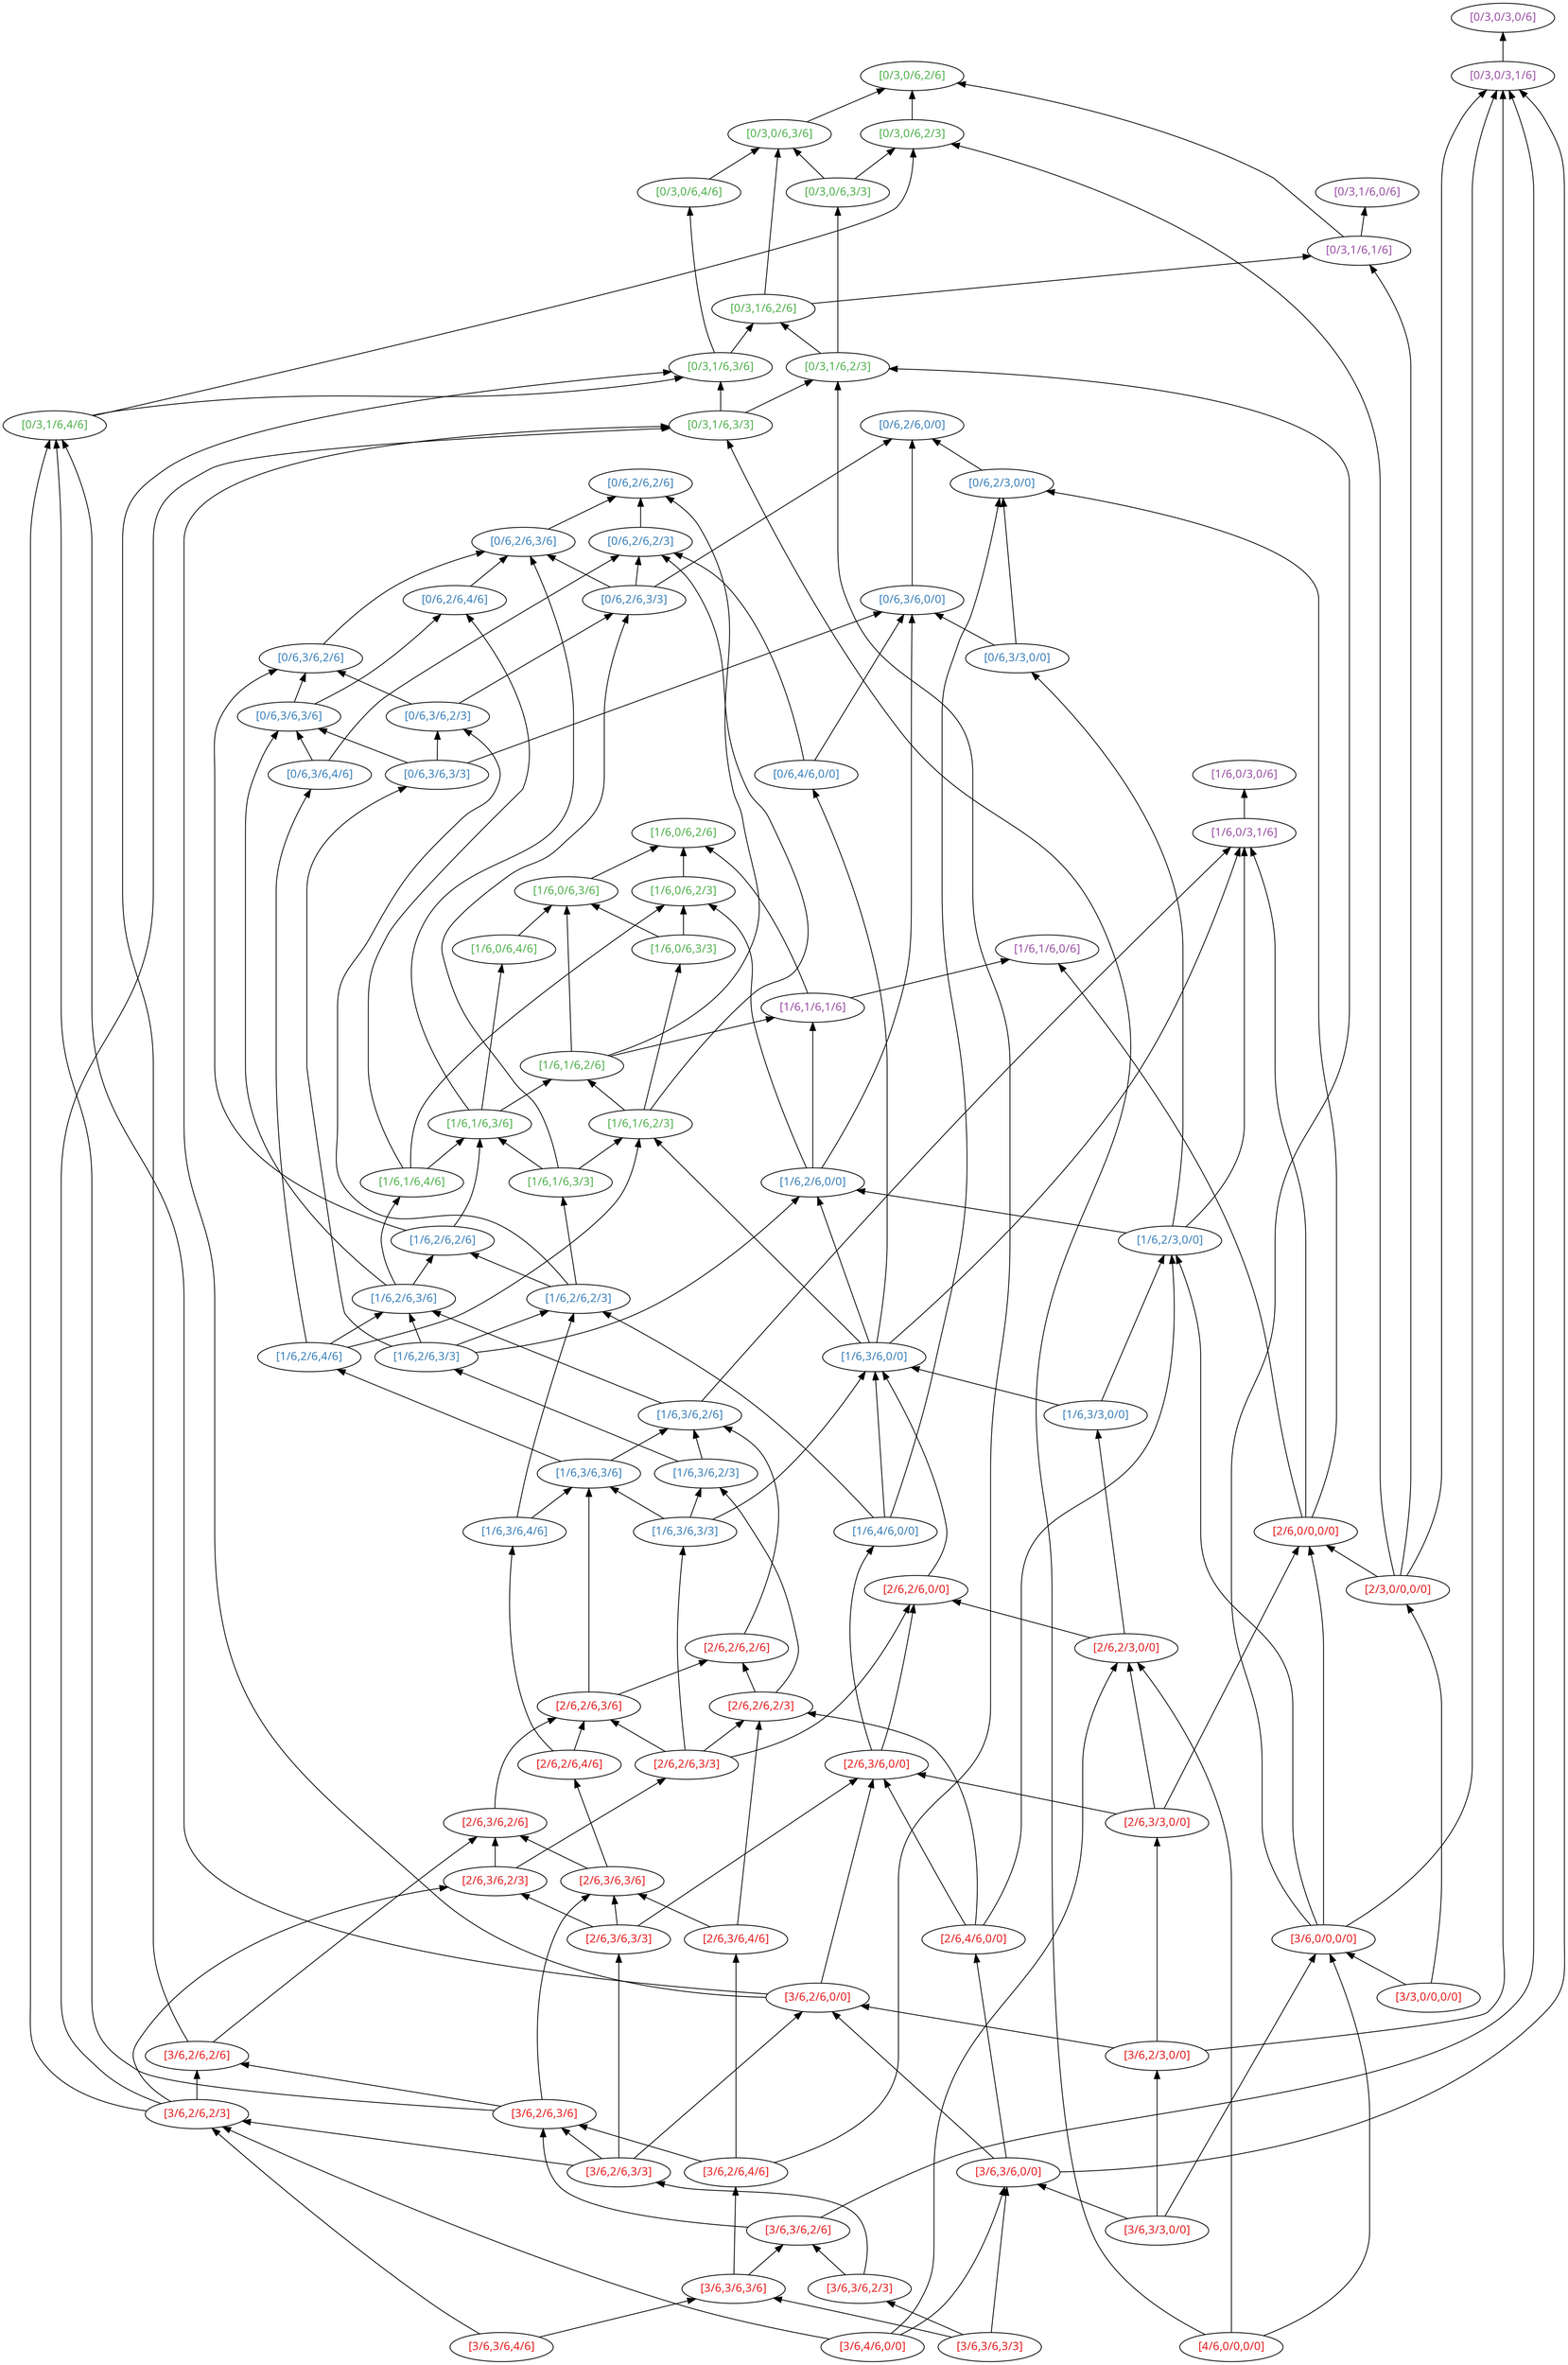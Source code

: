 strict digraph hasseD3 {
  rankdir=BT;
  node [colorscheme=set14, fontname="Helvetica:bold"];
  { rank=same;
    "[0/3,0/3,0/6]" [fontcolor=4];
  }
  { rank=same;
    "[0/3,0/3,1/6]" [fontcolor=4];
    "[0/3,0/6,2/6]" [fontcolor=3];
  }
  { rank=same;
    "[0/3,0/6,2/3]" [fontcolor=3];
    "[0/3,0/6,3/6]" [fontcolor=3];
  }
  { rank=same;
    "[0/3,0/6,3/3]" [fontcolor=3];
    "[0/3,0/6,4/6]" [fontcolor=3];
    "[0/3,1/6,0/6]" [fontcolor=4];
  }
  { rank=same;
    "[0/3,1/6,1/6]" [fontcolor=4];
  }
  { rank=same;
    "[0/3,1/6,2/6]" [fontcolor=3];
  }
  { rank=same;
    "[0/3,1/6,2/3]" [fontcolor=3];
    "[0/3,1/6,3/6]" [fontcolor=3];
  }
  { rank=same;
    "[0/3,1/6,3/3]" [fontcolor=3];
    "[0/3,1/6,4/6]" [fontcolor=3];
    "[0/6,2/6,0/0]" [fontcolor=2];
  }
  { rank=same;
    "[0/6,2/3,0/0]" [fontcolor=2];
    "[0/6,2/6,2/6]" [fontcolor=2];
  }
  { rank=same;
    "[0/6,2/6,2/3]" [fontcolor=2];
    "[0/6,2/6,3/6]" [fontcolor=2];
  }
  { rank=same;
    "[0/6,2/6,3/3]" [fontcolor=2];
    "[0/6,2/6,4/6]" [fontcolor=2];
    "[0/6,3/6,0/0]" [fontcolor=2];
  }
  { rank=same;
    "[0/6,3/3,0/0]" [fontcolor=2];
    "[0/6,3/6,2/6]" [fontcolor=2];
  }
  { rank=same;
    "[0/6,3/6,2/3]" [fontcolor=2];
    "[0/6,3/6,3/6]" [fontcolor=2];
  }
  { rank=same;
    "[0/6,3/6,3/3]" [fontcolor=2];
    "[0/6,3/6,4/6]" [fontcolor=2];
    "[0/6,4/6,0/0]" [fontcolor=2];
    "[1/6,0/3,0/6]" [fontcolor=4];
  }
  { rank=same;
    "[1/6,0/3,1/6]" [fontcolor=4];
    "[1/6,0/6,2/6]" [fontcolor=3];
  }
  { rank=same;
    "[1/6,0/6,2/3]" [fontcolor=3];
    "[1/6,0/6,3/6]" [fontcolor=3];
  }
  { rank=same;
    "[1/6,0/6,3/3]" [fontcolor=3];
    "[1/6,0/6,4/6]" [fontcolor=3];
    "[1/6,1/6,0/6]" [fontcolor=4];
  }
  { rank=same;
    "[1/6,1/6,1/6]" [fontcolor=4];
  }
  { rank=same;
    "[1/6,1/6,2/6]" [fontcolor=3];
  }
  { rank=same;
    "[1/6,1/6,2/3]" [fontcolor=3];
    "[1/6,1/6,3/6]" [fontcolor=3];
  }
  { rank=same;
    "[1/6,1/6,3/3]" [fontcolor=3];
    "[1/6,1/6,4/6]" [fontcolor=3];
    "[1/6,2/6,0/0]" [fontcolor=2];
  }
  { rank=same;
    "[1/6,2/3,0/0]" [fontcolor=2];
    "[1/6,2/6,2/6]" [fontcolor=2];
  }
  { rank=same;
    "[1/6,2/6,2/3]" [fontcolor=2];
    "[1/6,2/6,3/6]" [fontcolor=2];
  }
  { rank=same;
    "[1/6,2/6,3/3]" [fontcolor=2];
    "[1/6,2/6,4/6]" [fontcolor=2];
    "[1/6,3/6,0/0]" [fontcolor=2];
  }
  { rank=same;
    "[1/6,3/3,0/0]" [fontcolor=2];
    "[1/6,3/6,2/6]" [fontcolor=2];
  }
  { rank=same;
    "[1/6,3/6,2/3]" [fontcolor=2];
    "[1/6,3/6,3/6]" [fontcolor=2];
  }
  { rank=same;
    "[1/6,3/6,3/3]" [fontcolor=2];
    "[1/6,3/6,4/6]" [fontcolor=2];
    "[1/6,4/6,0/0]" [fontcolor=2];
    "[2/6,0/0,0/0]" [fontcolor=1];
  }
  { rank=same;
    "[2/3,0/0,0/0]" [fontcolor=1];
    "[2/6,2/6,0/0]" [fontcolor=1];
  }
  { rank=same;
    "[2/6,2/3,0/0]" [fontcolor=1];
    "[2/6,2/6,2/6]" [fontcolor=1];
  }
  { rank=same;
    "[2/6,2/6,2/3]" [fontcolor=1];
    "[2/6,2/6,3/6]" [fontcolor=1];
  }
  { rank=same;
    "[2/6,2/6,3/3]" [fontcolor=1];
    "[2/6,2/6,4/6]" [fontcolor=1];
    "[2/6,3/6,0/0]" [fontcolor=1];
  }
  { rank=same;
    "[2/6,3/3,0/0]" [fontcolor=1];
    "[2/6,3/6,2/6]" [fontcolor=1];
  }
  { rank=same;
    "[2/6,3/6,2/3]" [fontcolor=1];
    "[2/6,3/6,3/6]" [fontcolor=1];
  }
  { rank=same;
    "[2/6,3/6,3/3]" [fontcolor=1];
    "[2/6,3/6,4/6]" [fontcolor=1];
    "[2/6,4/6,0/0]" [fontcolor=1];
    "[3/6,0/0,0/0]" [fontcolor=1];
  }
  { rank=same;
    "[3/3,0/0,0/0]" [fontcolor=1];
    "[3/6,2/6,0/0]" [fontcolor=1];
  }
  { rank=same;
    "[3/6,2/3,0/0]" [fontcolor=1];
    "[3/6,2/6,2/6]" [fontcolor=1];
  }
  { rank=same;
    "[3/6,2/6,2/3]" [fontcolor=1];
    "[3/6,2/6,3/6]" [fontcolor=1];
  }
  { rank=same;
    "[3/6,2/6,3/3]" [fontcolor=1];
    "[3/6,2/6,4/6]" [fontcolor=1];
    "[3/6,3/6,0/0]" [fontcolor=1];
  }
  { rank=same;
    "[3/6,3/3,0/0]" [fontcolor=1];
    "[3/6,3/6,2/6]" [fontcolor=1];
  }
  { rank=same;
    "[3/6,3/6,2/3]" [fontcolor=1];
    "[3/6,3/6,3/6]" [fontcolor=1];
  }
  { rank=same;
    "[3/6,3/6,3/3]" [fontcolor=1];
    "[3/6,3/6,4/6]" [fontcolor=1];
    "[3/6,4/6,0/0]" [fontcolor=1];
    "[4/6,0/0,0/0]" [fontcolor=1];
  }
  "[4/6,0/0,0/0]" -> "[3/6,0/0,0/0]";
  "[4/6,0/0,0/0]" -> "[2/6,2/3,0/0]";
  "[4/6,0/0,0/0]" -> "[0/3,1/6,3/3]";
  "[3/6,4/6,0/0]" -> "[3/6,3/6,0/0]";
  "[3/6,4/6,0/0]" -> "[3/6,2/6,2/3]";
  "[3/6,4/6,0/0]" -> "[2/6,2/3,0/0]";
  "[3/6,3/6,4/6]" -> "[3/6,3/6,3/6]";
  "[3/6,3/6,4/6]" -> "[3/6,2/6,2/3]";
  "[3/6,3/6,3/3]" -> "[3/6,3/6,3/6]";
  "[3/6,3/6,3/3]" -> "[3/6,3/6,2/3]";
  "[3/6,3/6,3/3]" -> "[3/6,3/6,0/0]";
  "[3/6,3/6,3/6]" -> "[3/6,3/6,2/6]";
  "[3/6,3/6,3/6]" -> "[3/6,2/6,4/6]";
  "[3/6,3/6,2/3]" -> "[3/6,3/6,2/6]";
  "[3/6,3/6,2/3]" -> "[3/6,2/6,3/3]";
  "[3/6,3/6,2/6]" -> "[3/6,2/6,3/6]";
  "[3/6,3/6,2/6]" -> "[0/3,0/3,1/6]";
  "[3/6,3/3,0/0]" -> "[3/6,3/6,0/0]";
  "[3/6,3/3,0/0]" -> "[3/6,2/3,0/0]";
  "[3/6,3/3,0/0]" -> "[3/6,0/0,0/0]";
  "[3/6,3/6,0/0]" -> "[3/6,2/6,0/0]";
  "[3/6,3/6,0/0]" -> "[2/6,4/6,0/0]";
  "[3/6,3/6,0/0]" -> "[0/3,0/3,1/6]";
  "[3/6,2/6,4/6]" -> "[3/6,2/6,3/6]";
  "[3/6,2/6,4/6]" -> "[2/6,3/6,4/6]";
  "[3/6,2/6,4/6]" -> "[0/3,1/6,2/3]";
  "[3/6,2/6,3/3]" -> "[3/6,2/6,3/6]";
  "[3/6,2/6,3/3]" -> "[3/6,2/6,2/3]";
  "[3/6,2/6,3/3]" -> "[3/6,2/6,0/0]";
  "[3/6,2/6,3/3]" -> "[2/6,3/6,3/3]";
  "[3/6,2/6,3/6]" -> "[3/6,2/6,2/6]";
  "[3/6,2/6,3/6]" -> "[2/6,3/6,3/6]";
  "[3/6,2/6,3/6]" -> "[0/3,1/6,4/6]";
  "[3/6,2/6,2/3]" -> "[3/6,2/6,2/6]";
  "[3/6,2/6,2/3]" -> "[2/6,3/6,2/3]";
  "[3/6,2/6,2/3]" -> "[0/3,1/6,4/6]";
  "[3/6,2/6,2/3]" -> "[0/3,1/6,3/3]";
  "[3/6,2/6,2/6]" -> "[2/6,3/6,2/6]";
  "[3/6,2/6,2/6]" -> "[0/3,1/6,3/6]";
  "[3/6,2/3,0/0]" -> "[3/6,2/6,0/0]";
  "[3/6,2/3,0/0]" -> "[2/6,3/3,0/0]";
  "[3/6,2/3,0/0]" -> "[0/3,0/3,1/6]";
  "[3/6,2/6,0/0]" -> "[2/6,3/6,0/0]";
  "[3/6,2/6,0/0]" -> "[0/3,1/6,4/6]";
  "[3/6,2/6,0/0]" -> "[0/3,1/6,3/3]";
  "[3/3,0/0,0/0]" -> "[3/6,0/0,0/0]";
  "[3/3,0/0,0/0]" -> "[2/3,0/0,0/0]";
  "[3/6,0/0,0/0]" -> "[2/6,0/0,0/0]";
  "[3/6,0/0,0/0]" -> "[1/6,2/3,0/0]";
  "[3/6,0/0,0/0]" -> "[0/3,1/6,2/3]";
  "[3/6,0/0,0/0]" -> "[0/3,0/3,1/6]";
  "[2/6,4/6,0/0]" -> "[2/6,3/6,0/0]";
  "[2/6,4/6,0/0]" -> "[2/6,2/6,2/3]";
  "[2/6,4/6,0/0]" -> "[1/6,2/3,0/0]";
  "[2/6,3/6,4/6]" -> "[2/6,3/6,3/6]";
  "[2/6,3/6,4/6]" -> "[2/6,2/6,2/3]";
  "[2/6,3/6,3/3]" -> "[2/6,3/6,3/6]";
  "[2/6,3/6,3/3]" -> "[2/6,3/6,2/3]";
  "[2/6,3/6,3/3]" -> "[2/6,3/6,0/0]";
  "[2/6,3/6,3/6]" -> "[2/6,3/6,2/6]";
  "[2/6,3/6,3/6]" -> "[2/6,2/6,4/6]";
  "[2/6,3/6,2/3]" -> "[2/6,3/6,2/6]";
  "[2/6,3/6,2/3]" -> "[2/6,2/6,3/3]";
  "[2/6,3/6,2/6]" -> "[2/6,2/6,3/6]";
  "[2/6,3/3,0/0]" -> "[2/6,3/6,0/0]";
  "[2/6,3/3,0/0]" -> "[2/6,2/3,0/0]";
  "[2/6,3/3,0/0]" -> "[2/6,0/0,0/0]";
  "[2/6,3/6,0/0]" -> "[2/6,2/6,0/0]";
  "[2/6,3/6,0/0]" -> "[1/6,4/6,0/0]";
  "[2/6,2/6,4/6]" -> "[2/6,2/6,3/6]";
  "[2/6,2/6,4/6]" -> "[1/6,3/6,4/6]";
  "[2/6,2/6,3/3]" -> "[2/6,2/6,3/6]";
  "[2/6,2/6,3/3]" -> "[2/6,2/6,2/3]";
  "[2/6,2/6,3/3]" -> "[2/6,2/6,0/0]";
  "[2/6,2/6,3/3]" -> "[1/6,3/6,3/3]";
  "[2/6,2/6,3/6]" -> "[2/6,2/6,2/6]";
  "[2/6,2/6,3/6]" -> "[1/6,3/6,3/6]";
  "[2/6,2/6,2/3]" -> "[2/6,2/6,2/6]";
  "[2/6,2/6,2/3]" -> "[1/6,3/6,2/3]";
  "[2/6,2/6,2/6]" -> "[1/6,3/6,2/6]";
  "[2/6,2/3,0/0]" -> "[2/6,2/6,0/0]";
  "[2/6,2/3,0/0]" -> "[1/6,3/3,0/0]";
  "[2/6,2/6,0/0]" -> "[1/6,3/6,0/0]";
  "[2/3,0/0,0/0]" -> "[2/6,0/0,0/0]";
  "[2/3,0/0,0/0]" -> "[0/3,1/6,1/6]";
  "[2/3,0/0,0/0]" -> "[0/3,0/6,2/3]";
  "[2/3,0/0,0/0]" -> "[0/3,0/3,1/6]";
  "[2/6,0/0,0/0]" -> "[1/6,1/6,0/6]";
  "[2/6,0/0,0/0]" -> "[1/6,0/3,1/6]";
  "[2/6,0/0,0/0]" -> "[0/6,2/3,0/0]";
  "[1/6,4/6,0/0]" -> "[1/6,3/6,0/0]";
  "[1/6,4/6,0/0]" -> "[1/6,2/6,2/3]";
  "[1/6,4/6,0/0]" -> "[0/6,2/3,0/0]";
  "[1/6,3/6,4/6]" -> "[1/6,3/6,3/6]";
  "[1/6,3/6,4/6]" -> "[1/6,2/6,2/3]";
  "[1/6,3/6,3/3]" -> "[1/6,3/6,3/6]";
  "[1/6,3/6,3/3]" -> "[1/6,3/6,2/3]";
  "[1/6,3/6,3/3]" -> "[1/6,3/6,0/0]";
  "[1/6,3/6,3/6]" -> "[1/6,3/6,2/6]";
  "[1/6,3/6,3/6]" -> "[1/6,2/6,4/6]";
  "[1/6,3/6,2/3]" -> "[1/6,3/6,2/6]";
  "[1/6,3/6,2/3]" -> "[1/6,2/6,3/3]";
  "[1/6,3/6,2/6]" -> "[1/6,2/6,3/6]";
  "[1/6,3/6,2/6]" -> "[1/6,0/3,1/6]";
  "[1/6,3/3,0/0]" -> "[1/6,3/6,0/0]";
  "[1/6,3/3,0/0]" -> "[1/6,2/3,0/0]";
  "[1/6,3/6,0/0]" -> "[1/6,2/6,0/0]";
  "[1/6,3/6,0/0]" -> "[1/6,1/6,2/3]";
  "[1/6,3/6,0/0]" -> "[1/6,0/3,1/6]";
  "[1/6,3/6,0/0]" -> "[0/6,4/6,0/0]";
  "[1/6,2/6,4/6]" -> "[1/6,2/6,3/6]";
  "[1/6,2/6,4/6]" -> "[1/6,1/6,2/3]";
  "[1/6,2/6,4/6]" -> "[0/6,3/6,4/6]";
  "[1/6,2/6,3/3]" -> "[1/6,2/6,3/6]";
  "[1/6,2/6,3/3]" -> "[1/6,2/6,2/3]";
  "[1/6,2/6,3/3]" -> "[1/6,2/6,0/0]";
  "[1/6,2/6,3/3]" -> "[0/6,3/6,3/3]";
  "[1/6,2/6,3/6]" -> "[1/6,2/6,2/6]";
  "[1/6,2/6,3/6]" -> "[1/6,1/6,4/6]";
  "[1/6,2/6,3/6]" -> "[0/6,3/6,3/6]";
  "[1/6,2/6,2/3]" -> "[1/6,2/6,2/6]";
  "[1/6,2/6,2/3]" -> "[1/6,1/6,3/3]";
  "[1/6,2/6,2/3]" -> "[0/6,3/6,2/3]";
  "[1/6,2/6,2/6]" -> "[1/6,1/6,3/6]";
  "[1/6,2/6,2/6]" -> "[0/6,3/6,2/6]";
  "[1/6,2/3,0/0]" -> "[1/6,2/6,0/0]";
  "[1/6,2/3,0/0]" -> "[1/6,0/3,1/6]";
  "[1/6,2/3,0/0]" -> "[0/6,3/3,0/0]";
  "[1/6,2/6,0/0]" -> "[1/6,1/6,1/6]";
  "[1/6,2/6,0/0]" -> "[1/6,0/6,2/3]";
  "[1/6,2/6,0/0]" -> "[0/6,3/6,0/0]";
  "[1/6,1/6,4/6]" -> "[1/6,1/6,3/6]";
  "[1/6,1/6,4/6]" -> "[1/6,0/6,2/3]";
  "[1/6,1/6,4/6]" -> "[0/6,2/6,4/6]";
  "[1/6,1/6,3/3]" -> "[1/6,1/6,3/6]";
  "[1/6,1/6,3/3]" -> "[1/6,1/6,2/3]";
  "[1/6,1/6,3/3]" -> "[0/6,2/6,3/3]";
  "[1/6,1/6,3/6]" -> "[1/6,1/6,2/6]";
  "[1/6,1/6,3/6]" -> "[1/6,0/6,4/6]";
  "[1/6,1/6,3/6]" -> "[0/6,2/6,3/6]";
  "[1/6,1/6,2/3]" -> "[1/6,1/6,2/6]";
  "[1/6,1/6,2/3]" -> "[1/6,0/6,3/3]";
  "[1/6,1/6,2/3]" -> "[0/6,2/6,2/3]";
  "[1/6,1/6,2/6]" -> "[1/6,1/6,1/6]";
  "[1/6,1/6,2/6]" -> "[1/6,0/6,3/6]";
  "[1/6,1/6,2/6]" -> "[0/6,2/6,2/6]";
  "[1/6,1/6,1/6]" -> "[1/6,1/6,0/6]";
  "[1/6,1/6,1/6]" -> "[1/6,0/6,2/6]";
  "[1/6,0/6,4/6]" -> "[1/6,0/6,3/6]";
  "[1/6,0/6,3/3]" -> "[1/6,0/6,3/6]";
  "[1/6,0/6,3/3]" -> "[1/6,0/6,2/3]";
  "[1/6,0/6,3/6]" -> "[1/6,0/6,2/6]";
  "[1/6,0/6,2/3]" -> "[1/6,0/6,2/6]";
  "[1/6,0/3,1/6]" -> "[1/6,0/3,0/6]";
  "[0/6,4/6,0/0]" -> "[0/6,3/6,0/0]";
  "[0/6,4/6,0/0]" -> "[0/6,2/6,2/3]";
  "[0/6,3/6,4/6]" -> "[0/6,3/6,3/6]";
  "[0/6,3/6,4/6]" -> "[0/6,2/6,2/3]";
  "[0/6,3/6,3/3]" -> "[0/6,3/6,3/6]";
  "[0/6,3/6,3/3]" -> "[0/6,3/6,2/3]";
  "[0/6,3/6,3/3]" -> "[0/6,3/6,0/0]";
  "[0/6,3/6,3/6]" -> "[0/6,3/6,2/6]";
  "[0/6,3/6,3/6]" -> "[0/6,2/6,4/6]";
  "[0/6,3/6,2/3]" -> "[0/6,3/6,2/6]";
  "[0/6,3/6,2/3]" -> "[0/6,2/6,3/3]";
  "[0/6,3/6,2/6]" -> "[0/6,2/6,3/6]";
  "[0/6,3/3,0/0]" -> "[0/6,3/6,0/0]";
  "[0/6,3/3,0/0]" -> "[0/6,2/3,0/0]";
  "[0/6,3/6,0/0]" -> "[0/6,2/6,0/0]";
  "[0/6,2/6,4/6]" -> "[0/6,2/6,3/6]";
  "[0/6,2/6,3/3]" -> "[0/6,2/6,3/6]";
  "[0/6,2/6,3/3]" -> "[0/6,2/6,2/3]";
  "[0/6,2/6,3/3]" -> "[0/6,2/6,0/0]";
  "[0/6,2/6,3/6]" -> "[0/6,2/6,2/6]";
  "[0/6,2/6,2/3]" -> "[0/6,2/6,2/6]";
  "[0/6,2/3,0/0]" -> "[0/6,2/6,0/0]";
  "[0/3,1/6,4/6]" -> "[0/3,1/6,3/6]";
  "[0/3,1/6,4/6]" -> "[0/3,0/6,2/3]";
  "[0/3,1/6,3/3]" -> "[0/3,1/6,3/6]";
  "[0/3,1/6,3/3]" -> "[0/3,1/6,2/3]";
  "[0/3,1/6,3/6]" -> "[0/3,1/6,2/6]";
  "[0/3,1/6,3/6]" -> "[0/3,0/6,4/6]";
  "[0/3,1/6,2/3]" -> "[0/3,1/6,2/6]";
  "[0/3,1/6,2/3]" -> "[0/3,0/6,3/3]";
  "[0/3,1/6,2/6]" -> "[0/3,1/6,1/6]";
  "[0/3,1/6,2/6]" -> "[0/3,0/6,3/6]";
  "[0/3,1/6,1/6]" -> "[0/3,1/6,0/6]";
  "[0/3,1/6,1/6]" -> "[0/3,0/6,2/6]";
  "[0/3,0/6,4/6]" -> "[0/3,0/6,3/6]";
  "[0/3,0/6,3/3]" -> "[0/3,0/6,3/6]";
  "[0/3,0/6,3/3]" -> "[0/3,0/6,2/3]";
  "[0/3,0/6,3/6]" -> "[0/3,0/6,2/6]";
  "[0/3,0/6,2/3]" -> "[0/3,0/6,2/6]";
  "[0/3,0/3,1/6]" -> "[0/3,0/3,0/6]";
}
